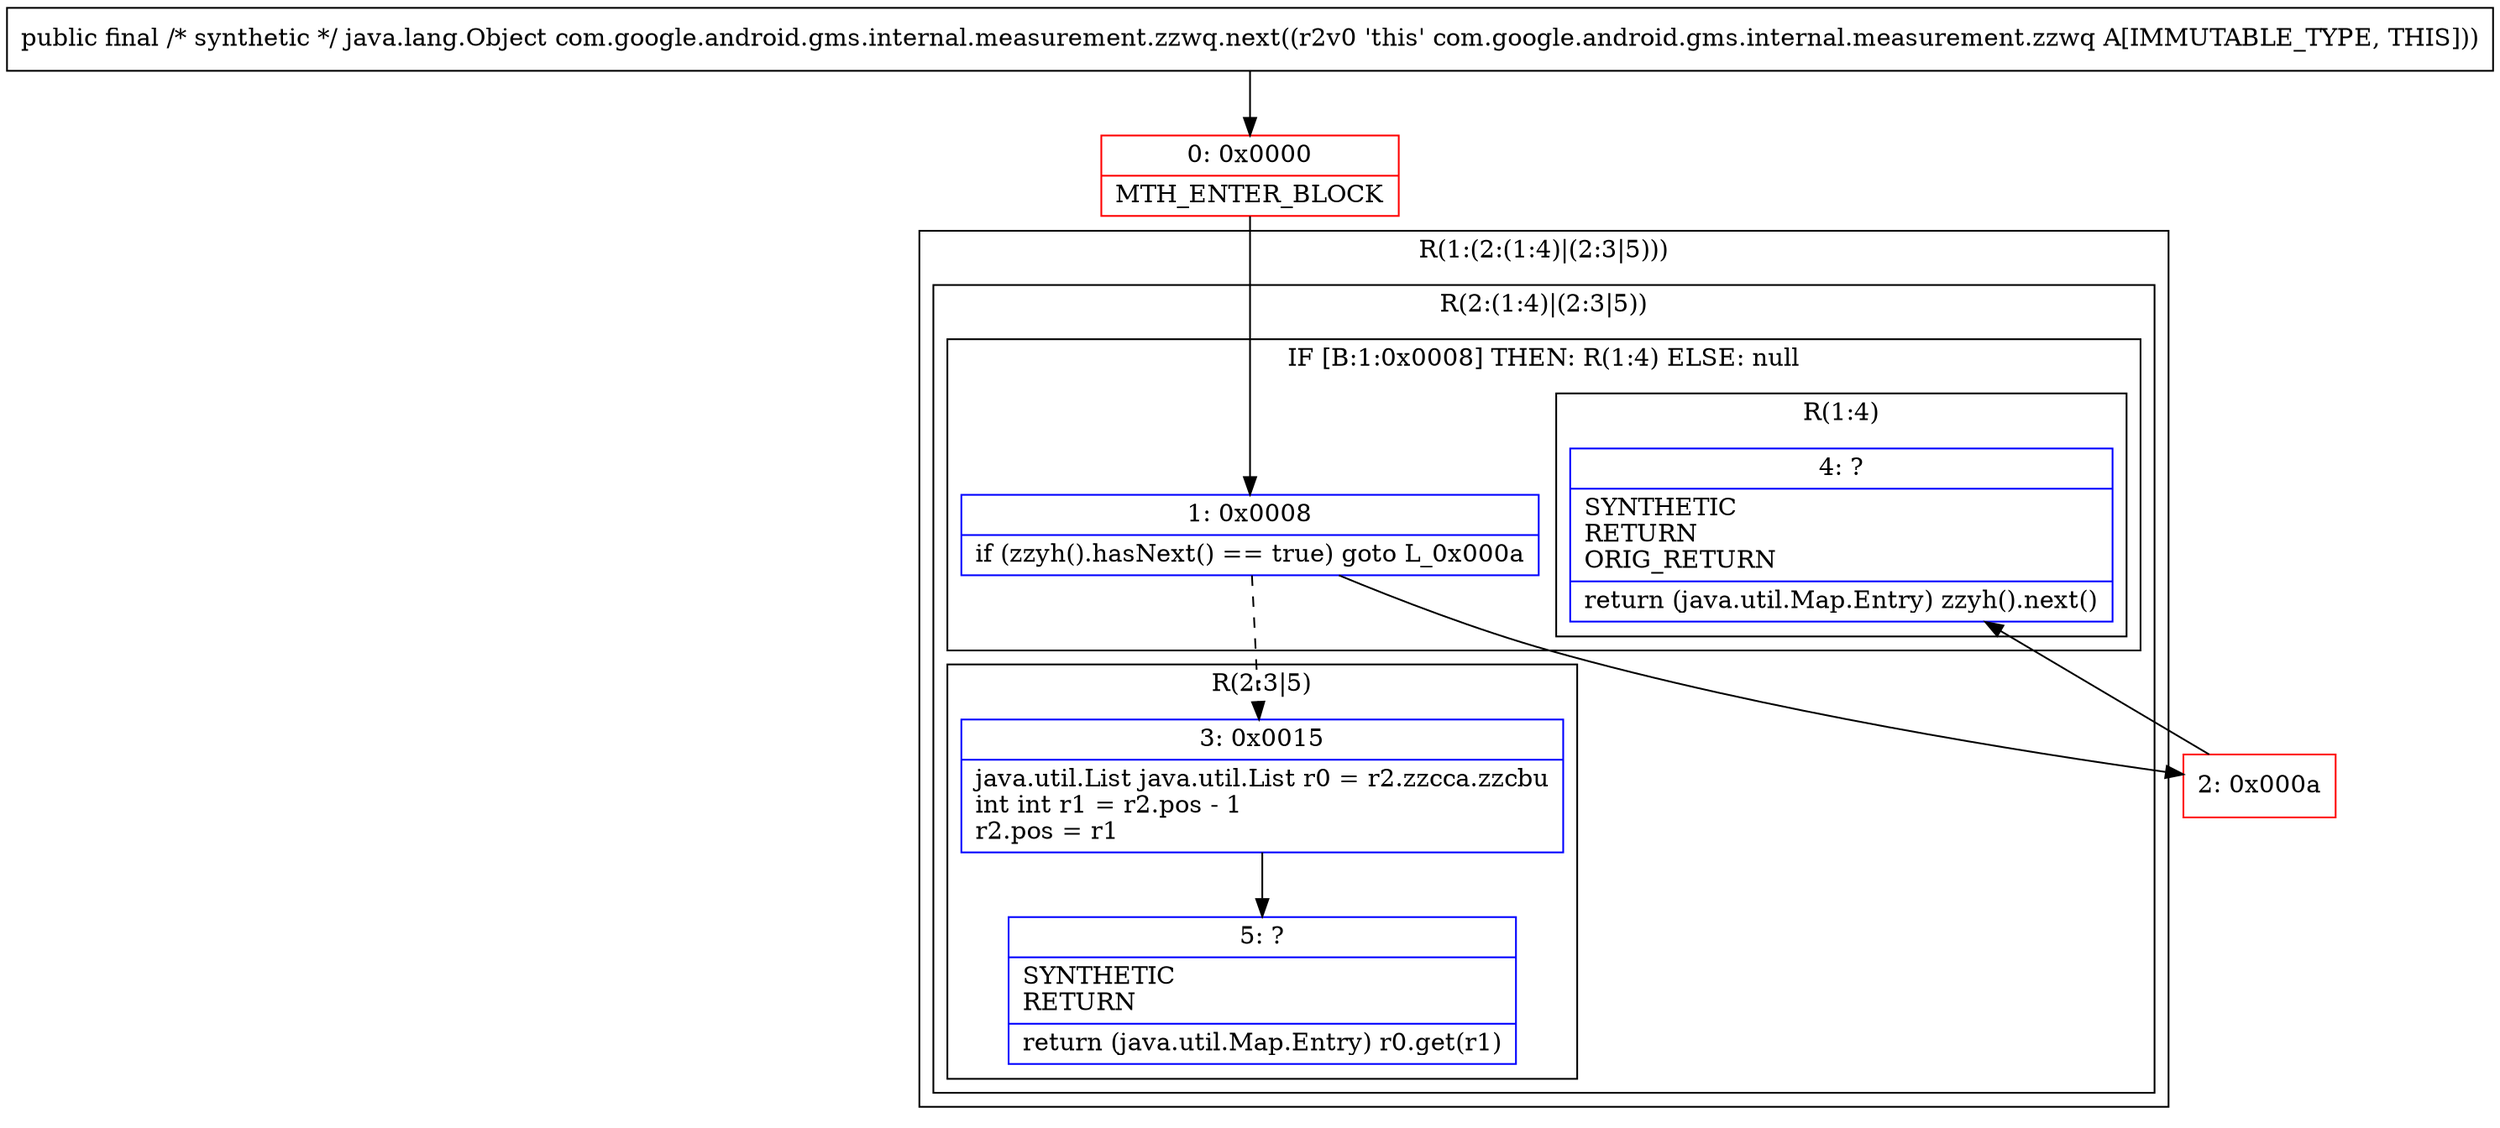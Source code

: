digraph "CFG forcom.google.android.gms.internal.measurement.zzwq.next()Ljava\/lang\/Object;" {
subgraph cluster_Region_1017164144 {
label = "R(1:(2:(1:4)|(2:3|5)))";
node [shape=record,color=blue];
subgraph cluster_Region_2030476532 {
label = "R(2:(1:4)|(2:3|5))";
node [shape=record,color=blue];
subgraph cluster_IfRegion_317114900 {
label = "IF [B:1:0x0008] THEN: R(1:4) ELSE: null";
node [shape=record,color=blue];
Node_1 [shape=record,label="{1\:\ 0x0008|if (zzyh().hasNext() == true) goto L_0x000a\l}"];
subgraph cluster_Region_845288837 {
label = "R(1:4)";
node [shape=record,color=blue];
Node_4 [shape=record,label="{4\:\ ?|SYNTHETIC\lRETURN\lORIG_RETURN\l|return (java.util.Map.Entry) zzyh().next()\l}"];
}
}
subgraph cluster_Region_429165958 {
label = "R(2:3|5)";
node [shape=record,color=blue];
Node_3 [shape=record,label="{3\:\ 0x0015|java.util.List java.util.List r0 = r2.zzcca.zzcbu\lint int r1 = r2.pos \- 1\lr2.pos = r1\l}"];
Node_5 [shape=record,label="{5\:\ ?|SYNTHETIC\lRETURN\l|return (java.util.Map.Entry) r0.get(r1)\l}"];
}
}
}
Node_0 [shape=record,color=red,label="{0\:\ 0x0000|MTH_ENTER_BLOCK\l}"];
Node_2 [shape=record,color=red,label="{2\:\ 0x000a}"];
MethodNode[shape=record,label="{public final \/* synthetic *\/ java.lang.Object com.google.android.gms.internal.measurement.zzwq.next((r2v0 'this' com.google.android.gms.internal.measurement.zzwq A[IMMUTABLE_TYPE, THIS])) }"];
MethodNode -> Node_0;
Node_1 -> Node_2;
Node_1 -> Node_3[style=dashed];
Node_3 -> Node_5;
Node_0 -> Node_1;
Node_2 -> Node_4;
}

